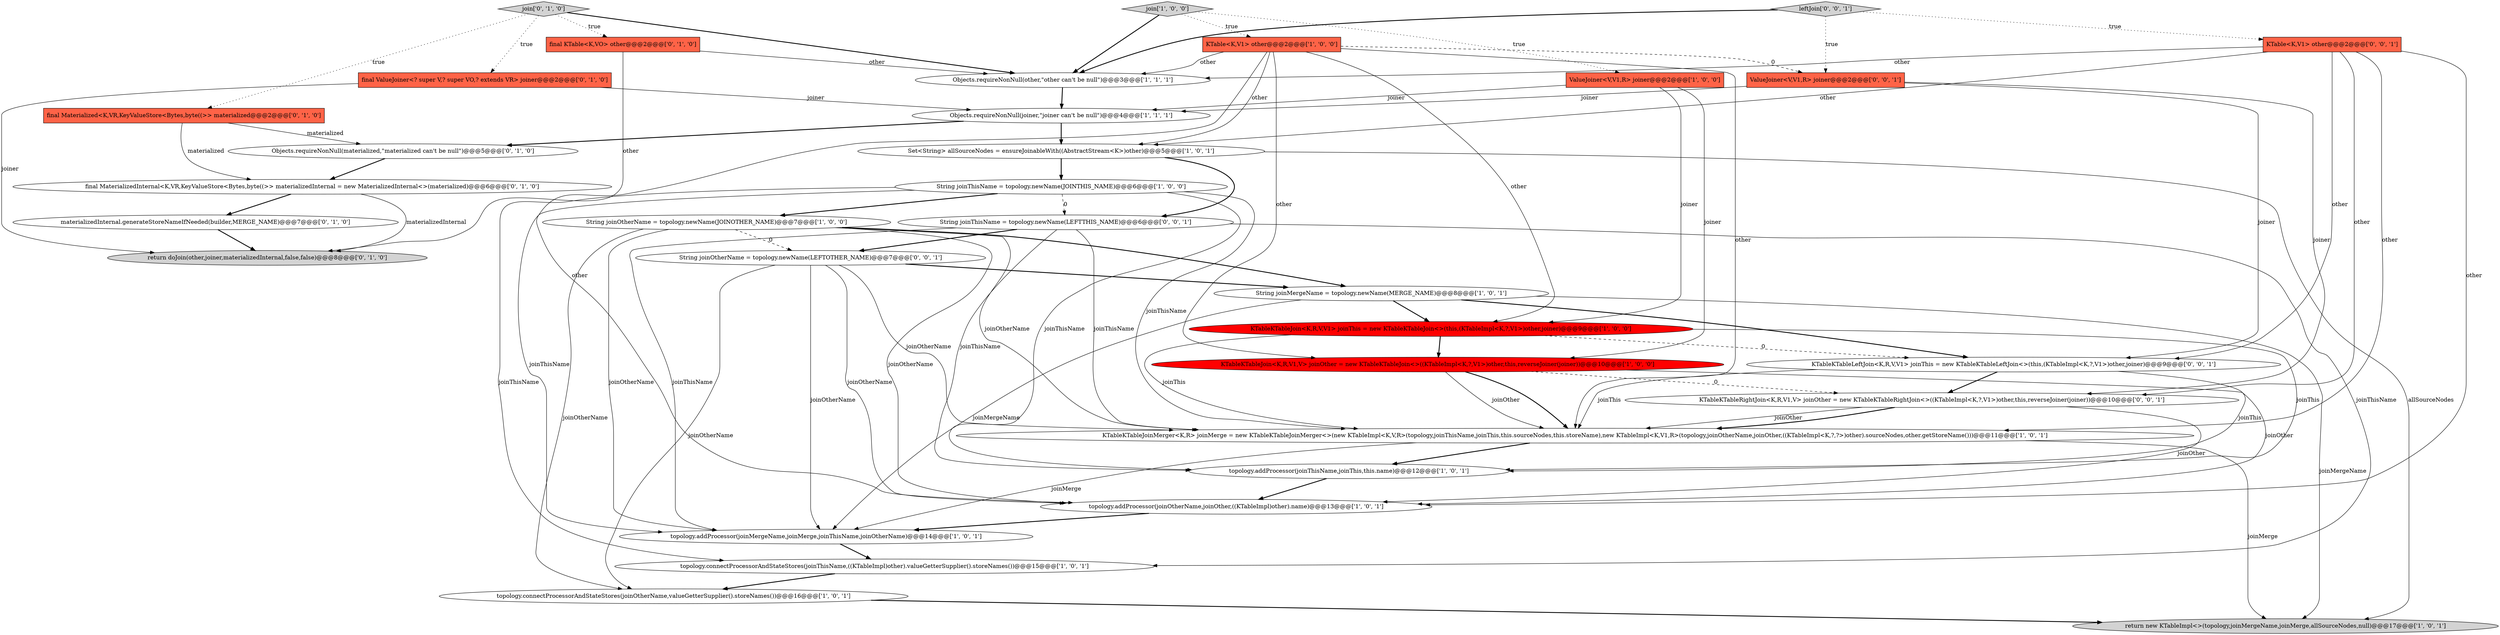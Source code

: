 digraph {
24 [style = filled, label = "materializedInternal.generateStoreNameIfNeeded(builder,MERGE_NAME)@@@7@@@['0', '1', '0']", fillcolor = white, shape = ellipse image = "AAA0AAABBB2BBB"];
1 [style = filled, label = "Objects.requireNonNull(other,\"other can't be null\")@@@3@@@['1', '1', '1']", fillcolor = white, shape = ellipse image = "AAA0AAABBB1BBB"];
20 [style = filled, label = "return doJoin(other,joiner,materializedInternal,false,false)@@@8@@@['0', '1', '0']", fillcolor = lightgray, shape = ellipse image = "AAA0AAABBB2BBB"];
25 [style = filled, label = "final KTable<K,VO> other@@@2@@@['0', '1', '0']", fillcolor = tomato, shape = box image = "AAA0AAABBB2BBB"];
10 [style = filled, label = "KTableKTableJoinMerger<K,R> joinMerge = new KTableKTableJoinMerger<>(new KTableImpl<K,V,R>(topology,joinThisName,joinThis,this.sourceNodes,this.storeName),new KTableImpl<K,V1,R>(topology,joinOtherName,joinOther,((KTableImpl<K,?,?>)other).sourceNodes,other.getStoreName()))@@@11@@@['1', '0', '1']", fillcolor = white, shape = ellipse image = "AAA0AAABBB1BBB"];
32 [style = filled, label = "ValueJoiner<V,V1,R> joiner@@@2@@@['0', '0', '1']", fillcolor = tomato, shape = box image = "AAA0AAABBB3BBB"];
18 [style = filled, label = "final MaterializedInternal<K,VR,KeyValueStore<Bytes,byte((>> materializedInternal = new MaterializedInternal<>(materialized)@@@6@@@['0', '1', '0']", fillcolor = white, shape = ellipse image = "AAA0AAABBB2BBB"];
26 [style = filled, label = "String joinThisName = topology.newName(LEFTTHIS_NAME)@@@6@@@['0', '0', '1']", fillcolor = white, shape = ellipse image = "AAA0AAABBB3BBB"];
15 [style = filled, label = "topology.addProcessor(joinMergeName,joinMerge,joinThisName,joinOtherName)@@@14@@@['1', '0', '1']", fillcolor = white, shape = ellipse image = "AAA0AAABBB1BBB"];
23 [style = filled, label = "Objects.requireNonNull(materialized,\"materialized can't be null\")@@@5@@@['0', '1', '0']", fillcolor = white, shape = ellipse image = "AAA0AAABBB2BBB"];
9 [style = filled, label = "String joinThisName = topology.newName(JOINTHIS_NAME)@@@6@@@['1', '0', '0']", fillcolor = white, shape = ellipse image = "AAA0AAABBB1BBB"];
0 [style = filled, label = "KTableKTableJoin<K,R,V1,V> joinOther = new KTableKTableJoin<>((KTableImpl<K,?,V1>)other,this,reverseJoiner(joiner))@@@10@@@['1', '0', '0']", fillcolor = red, shape = ellipse image = "AAA1AAABBB1BBB"];
16 [style = filled, label = "join['1', '0', '0']", fillcolor = lightgray, shape = diamond image = "AAA0AAABBB1BBB"];
4 [style = filled, label = "ValueJoiner<V,V1,R> joiner@@@2@@@['1', '0', '0']", fillcolor = tomato, shape = box image = "AAA0AAABBB1BBB"];
22 [style = filled, label = "join['0', '1', '0']", fillcolor = lightgray, shape = diamond image = "AAA0AAABBB2BBB"];
11 [style = filled, label = "topology.connectProcessorAndStateStores(joinOtherName,valueGetterSupplier().storeNames())@@@16@@@['1', '0', '1']", fillcolor = white, shape = ellipse image = "AAA0AAABBB1BBB"];
14 [style = filled, label = "return new KTableImpl<>(topology,joinMergeName,joinMerge,allSourceNodes,null)@@@17@@@['1', '0', '1']", fillcolor = lightgray, shape = ellipse image = "AAA0AAABBB1BBB"];
17 [style = filled, label = "String joinOtherName = topology.newName(JOINOTHER_NAME)@@@7@@@['1', '0', '0']", fillcolor = white, shape = ellipse image = "AAA0AAABBB1BBB"];
5 [style = filled, label = "topology.connectProcessorAndStateStores(joinThisName,((KTableImpl)other).valueGetterSupplier().storeNames())@@@15@@@['1', '0', '1']", fillcolor = white, shape = ellipse image = "AAA0AAABBB1BBB"];
19 [style = filled, label = "final Materialized<K,VR,KeyValueStore<Bytes,byte((>> materialized@@@2@@@['0', '1', '0']", fillcolor = tomato, shape = box image = "AAA0AAABBB2BBB"];
12 [style = filled, label = "String joinMergeName = topology.newName(MERGE_NAME)@@@8@@@['1', '0', '1']", fillcolor = white, shape = ellipse image = "AAA0AAABBB1BBB"];
30 [style = filled, label = "KTable<K,V1> other@@@2@@@['0', '0', '1']", fillcolor = tomato, shape = box image = "AAA0AAABBB3BBB"];
3 [style = filled, label = "KTableKTableJoin<K,R,V,V1> joinThis = new KTableKTableJoin<>(this,(KTableImpl<K,?,V1>)other,joiner)@@@9@@@['1', '0', '0']", fillcolor = red, shape = ellipse image = "AAA1AAABBB1BBB"];
13 [style = filled, label = "topology.addProcessor(joinOtherName,joinOther,((KTableImpl)other).name)@@@13@@@['1', '0', '1']", fillcolor = white, shape = ellipse image = "AAA0AAABBB1BBB"];
28 [style = filled, label = "leftJoin['0', '0', '1']", fillcolor = lightgray, shape = diamond image = "AAA0AAABBB3BBB"];
29 [style = filled, label = "String joinOtherName = topology.newName(LEFTOTHER_NAME)@@@7@@@['0', '0', '1']", fillcolor = white, shape = ellipse image = "AAA0AAABBB3BBB"];
7 [style = filled, label = "Objects.requireNonNull(joiner,\"joiner can't be null\")@@@4@@@['1', '1', '1']", fillcolor = white, shape = ellipse image = "AAA0AAABBB1BBB"];
6 [style = filled, label = "KTable<K,V1> other@@@2@@@['1', '0', '0']", fillcolor = tomato, shape = box image = "AAA0AAABBB1BBB"];
21 [style = filled, label = "final ValueJoiner<? super V,? super VO,? extends VR> joiner@@@2@@@['0', '1', '0']", fillcolor = tomato, shape = box image = "AAA0AAABBB2BBB"];
2 [style = filled, label = "Set<String> allSourceNodes = ensureJoinableWith((AbstractStream<K>)other)@@@5@@@['1', '0', '1']", fillcolor = white, shape = ellipse image = "AAA0AAABBB1BBB"];
31 [style = filled, label = "KTableKTableRightJoin<K,R,V1,V> joinOther = new KTableKTableRightJoin<>((KTableImpl<K,?,V1>)other,this,reverseJoiner(joiner))@@@10@@@['0', '0', '1']", fillcolor = white, shape = ellipse image = "AAA0AAABBB3BBB"];
27 [style = filled, label = "KTableKTableLeftJoin<K,R,V,V1> joinThis = new KTableKTableLeftJoin<>(this,(KTableImpl<K,?,V1>)other,joiner)@@@9@@@['0', '0', '1']", fillcolor = white, shape = ellipse image = "AAA0AAABBB3BBB"];
8 [style = filled, label = "topology.addProcessor(joinThisName,joinThis,this.name)@@@12@@@['1', '0', '1']", fillcolor = white, shape = ellipse image = "AAA0AAABBB1BBB"];
25->1 [style = solid, label="other"];
2->26 [style = bold, label=""];
12->15 [style = solid, label="joinMergeName"];
26->8 [style = solid, label="joinThisName"];
11->14 [style = bold, label=""];
4->0 [style = solid, label="joiner"];
17->10 [style = solid, label="joinOtherName"];
29->11 [style = solid, label="joinOtherName"];
6->1 [style = solid, label="other"];
28->30 [style = dotted, label="true"];
10->8 [style = bold, label=""];
18->20 [style = solid, label="materializedInternal"];
4->7 [style = solid, label="joiner"];
25->20 [style = solid, label="other"];
2->14 [style = solid, label="allSourceNodes"];
6->2 [style = solid, label="other"];
12->14 [style = solid, label="joinMergeName"];
17->13 [style = solid, label="joinOtherName"];
21->7 [style = solid, label="joiner"];
29->10 [style = solid, label="joinOtherName"];
22->19 [style = dotted, label="true"];
6->32 [style = dashed, label="0"];
9->8 [style = solid, label="joinThisName"];
30->1 [style = solid, label="other"];
0->13 [style = solid, label="joinOther"];
27->31 [style = bold, label=""];
9->17 [style = bold, label=""];
2->9 [style = bold, label=""];
10->15 [style = solid, label="joinMerge"];
16->4 [style = dotted, label="true"];
0->10 [style = solid, label="joinOther"];
30->27 [style = solid, label="other"];
3->0 [style = bold, label=""];
24->20 [style = bold, label=""];
32->31 [style = solid, label="joiner"];
9->15 [style = solid, label="joinThisName"];
31->10 [style = solid, label="joinOther"];
7->2 [style = bold, label=""];
6->13 [style = solid, label="other"];
7->23 [style = bold, label=""];
5->11 [style = bold, label=""];
26->15 [style = solid, label="joinThisName"];
13->15 [style = bold, label=""];
32->27 [style = solid, label="joiner"];
29->13 [style = solid, label="joinOtherName"];
22->21 [style = dotted, label="true"];
29->15 [style = solid, label="joinOtherName"];
9->10 [style = solid, label="joinThisName"];
18->24 [style = bold, label=""];
30->2 [style = solid, label="other"];
3->10 [style = solid, label="joinThis"];
22->25 [style = dotted, label="true"];
32->7 [style = solid, label="joiner"];
3->27 [style = dashed, label="0"];
27->8 [style = solid, label="joinThis"];
1->7 [style = bold, label=""];
6->0 [style = solid, label="other"];
17->11 [style = solid, label="joinOtherName"];
30->13 [style = solid, label="other"];
17->12 [style = bold, label=""];
28->32 [style = dotted, label="true"];
16->1 [style = bold, label=""];
31->10 [style = bold, label=""];
9->26 [style = dashed, label="0"];
31->13 [style = solid, label="joinOther"];
3->8 [style = solid, label="joinThis"];
26->10 [style = solid, label="joinThisName"];
6->3 [style = solid, label="other"];
6->10 [style = solid, label="other"];
12->3 [style = bold, label=""];
22->1 [style = bold, label=""];
12->27 [style = bold, label=""];
23->18 [style = bold, label=""];
8->13 [style = bold, label=""];
21->20 [style = solid, label="joiner"];
26->29 [style = bold, label=""];
28->1 [style = bold, label=""];
17->29 [style = dashed, label="0"];
15->5 [style = bold, label=""];
30->31 [style = solid, label="other"];
19->18 [style = solid, label="materialized"];
0->10 [style = bold, label=""];
29->12 [style = bold, label=""];
10->14 [style = solid, label="joinMerge"];
30->10 [style = solid, label="other"];
26->5 [style = solid, label="joinThisName"];
17->15 [style = solid, label="joinOtherName"];
27->10 [style = solid, label="joinThis"];
0->31 [style = dashed, label="0"];
4->3 [style = solid, label="joiner"];
9->5 [style = solid, label="joinThisName"];
16->6 [style = dotted, label="true"];
19->23 [style = solid, label="materialized"];
}
